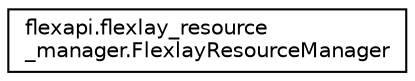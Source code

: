 digraph "Graphical Class Hierarchy"
{
  edge [fontname="Helvetica",fontsize="10",labelfontname="Helvetica",labelfontsize="10"];
  node [fontname="Helvetica",fontsize="10",shape=record];
  rankdir="LR";
  Node1 [label="flexapi.flexlay_resource\l_manager.FlexlayResourceManager",height=0.2,width=0.4,color="black", fillcolor="white", style="filled",URL="$classflexapi_1_1flexlay__resource__manager_1_1_flexlay_resource_manager.html"];
}
